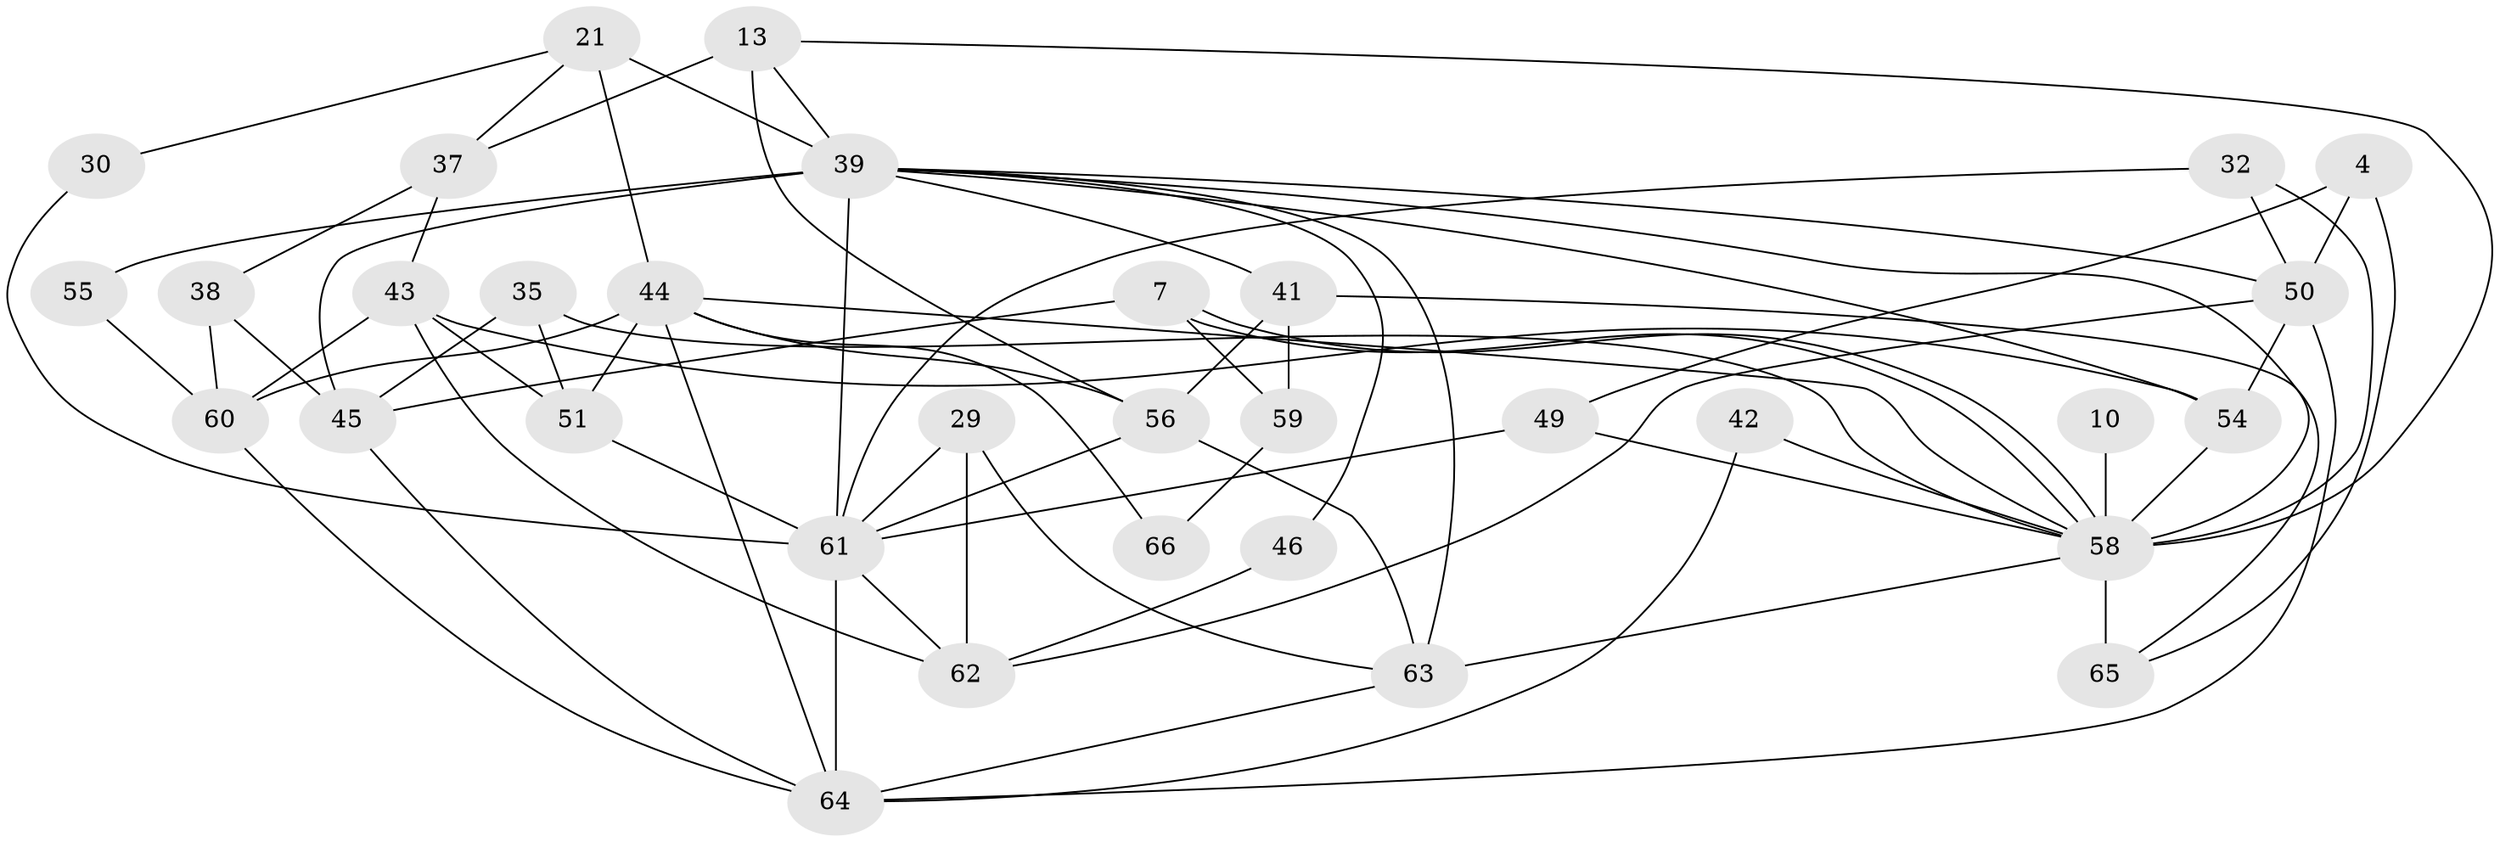 // original degree distribution, {11: 0.015151515151515152, 3: 0.30303030303030304, 4: 0.24242424242424243, 5: 0.19696969696969696, 2: 0.13636363636363635, 6: 0.06060606060606061, 8: 0.015151515151515152, 7: 0.030303030303030304}
// Generated by graph-tools (version 1.1) at 2025/49/03/09/25 04:49:24]
// undirected, 33 vertices, 73 edges
graph export_dot {
graph [start="1"]
  node [color=gray90,style=filled];
  4;
  7;
  10;
  13;
  21;
  29 [super="+27"];
  30;
  32;
  35;
  37 [super="+2"];
  38;
  39 [super="+15+25"];
  41;
  42;
  43;
  44 [super="+18+17"];
  45 [super="+22"];
  46;
  49;
  50 [super="+11"];
  51 [super="+34"];
  54;
  55;
  56 [super="+52"];
  58 [super="+57+53"];
  59;
  60 [super="+24"];
  61 [super="+8+31+47"];
  62 [super="+33"];
  63 [super="+19"];
  64 [super="+20"];
  65;
  66 [super="+28"];
  4 -- 65;
  4 -- 49;
  4 -- 50 [weight=2];
  7 -- 58;
  7 -- 58;
  7 -- 59;
  7 -- 45;
  10 -- 58 [weight=2];
  13 -- 56 [weight=2];
  13 -- 37;
  13 -- 58;
  13 -- 39;
  21 -- 30;
  21 -- 37;
  21 -- 44;
  21 -- 39;
  29 -- 63;
  29 -- 62 [weight=2];
  29 -- 61;
  30 -- 61;
  32 -- 50 [weight=2];
  32 -- 58;
  32 -- 61;
  35 -- 45;
  35 -- 51;
  35 -- 58;
  37 -- 43;
  37 -- 38;
  38 -- 45 [weight=2];
  38 -- 60 [weight=2];
  39 -- 50;
  39 -- 41;
  39 -- 61 [weight=5];
  39 -- 63 [weight=2];
  39 -- 55;
  39 -- 58 [weight=2];
  39 -- 45 [weight=2];
  39 -- 46;
  39 -- 54;
  41 -- 65;
  41 -- 59;
  41 -- 56;
  42 -- 64;
  42 -- 58;
  43 -- 62;
  43 -- 54;
  43 -- 60;
  43 -- 51;
  44 -- 58 [weight=2];
  44 -- 66;
  44 -- 60 [weight=2];
  44 -- 51 [weight=2];
  44 -- 56;
  44 -- 64;
  45 -- 64;
  46 -- 62;
  49 -- 58;
  49 -- 61;
  50 -- 62 [weight=2];
  50 -- 64 [weight=2];
  50 -- 54;
  51 -- 61;
  54 -- 58;
  55 -- 60;
  56 -- 61;
  56 -- 63;
  58 -- 65 [weight=3];
  58 -- 63;
  59 -- 66 [weight=2];
  60 -- 64;
  61 -- 64 [weight=3];
  61 -- 62;
  63 -- 64;
}
